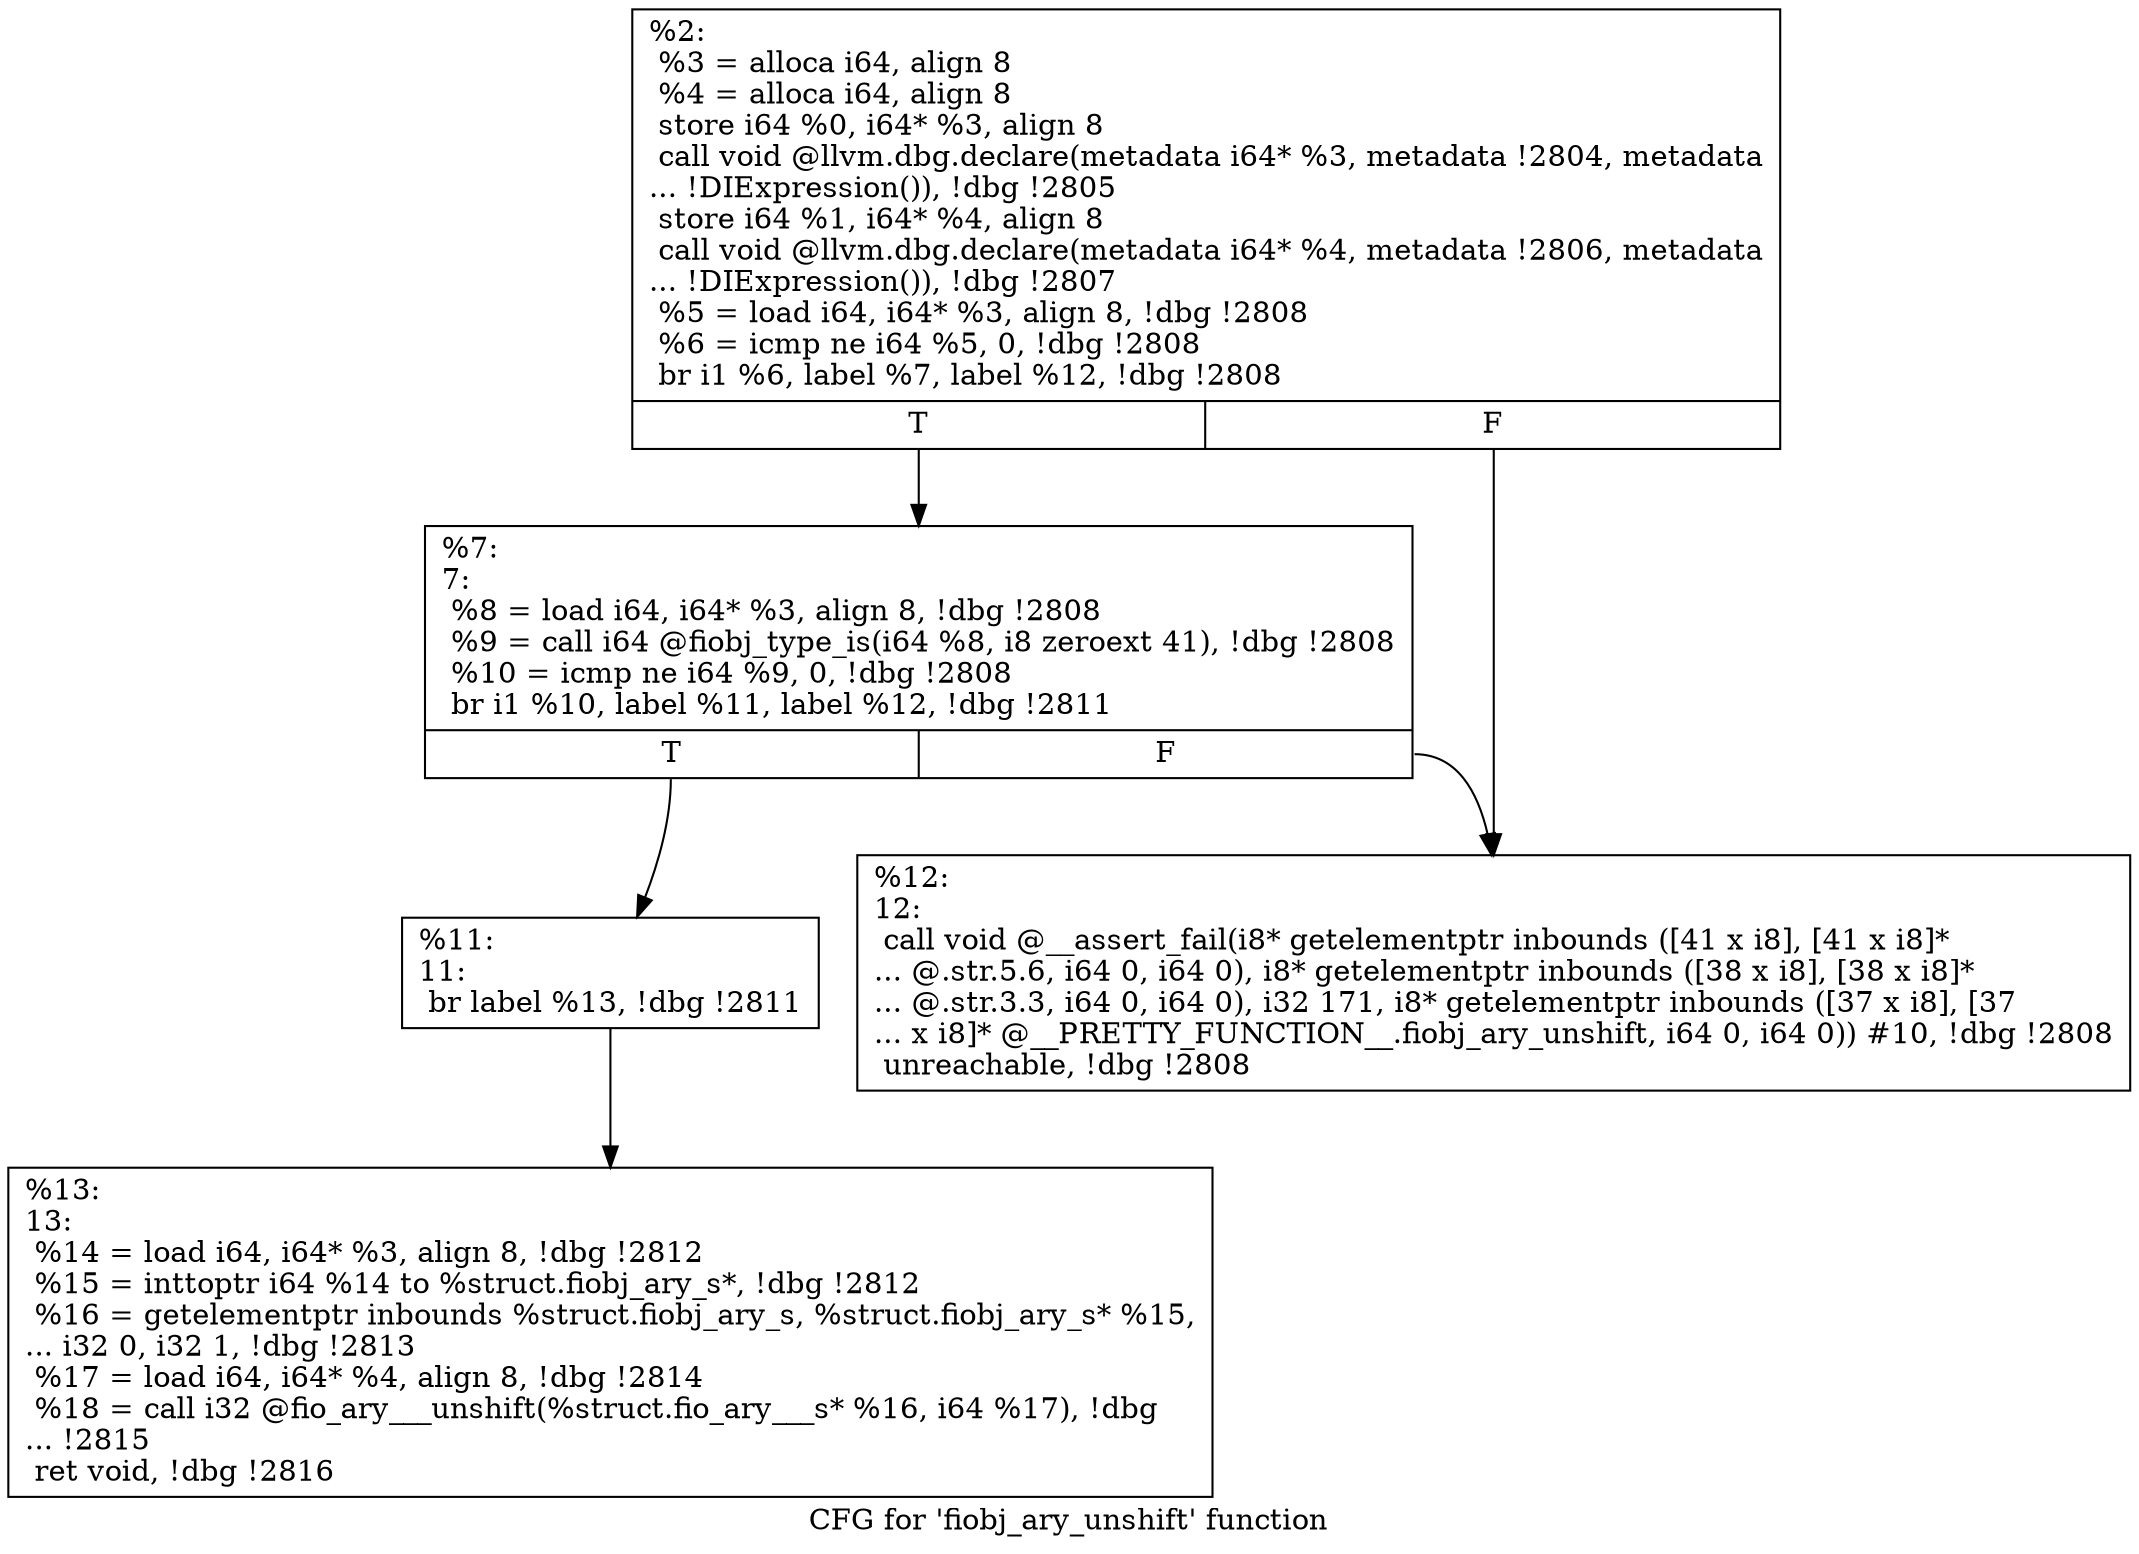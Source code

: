 digraph "CFG for 'fiobj_ary_unshift' function" {
	label="CFG for 'fiobj_ary_unshift' function";

	Node0x556851a70c50 [shape=record,label="{%2:\l  %3 = alloca i64, align 8\l  %4 = alloca i64, align 8\l  store i64 %0, i64* %3, align 8\l  call void @llvm.dbg.declare(metadata i64* %3, metadata !2804, metadata\l... !DIExpression()), !dbg !2805\l  store i64 %1, i64* %4, align 8\l  call void @llvm.dbg.declare(metadata i64* %4, metadata !2806, metadata\l... !DIExpression()), !dbg !2807\l  %5 = load i64, i64* %3, align 8, !dbg !2808\l  %6 = icmp ne i64 %5, 0, !dbg !2808\l  br i1 %6, label %7, label %12, !dbg !2808\l|{<s0>T|<s1>F}}"];
	Node0x556851a70c50:s0 -> Node0x556851a72390;
	Node0x556851a70c50:s1 -> Node0x556851a72430;
	Node0x556851a72390 [shape=record,label="{%7:\l7:                                                \l  %8 = load i64, i64* %3, align 8, !dbg !2808\l  %9 = call i64 @fiobj_type_is(i64 %8, i8 zeroext 41), !dbg !2808\l  %10 = icmp ne i64 %9, 0, !dbg !2808\l  br i1 %10, label %11, label %12, !dbg !2811\l|{<s0>T|<s1>F}}"];
	Node0x556851a72390:s0 -> Node0x556851a723e0;
	Node0x556851a72390:s1 -> Node0x556851a72430;
	Node0x556851a723e0 [shape=record,label="{%11:\l11:                                               \l  br label %13, !dbg !2811\l}"];
	Node0x556851a723e0 -> Node0x556851a72480;
	Node0x556851a72430 [shape=record,label="{%12:\l12:                                               \l  call void @__assert_fail(i8* getelementptr inbounds ([41 x i8], [41 x i8]*\l... @.str.5.6, i64 0, i64 0), i8* getelementptr inbounds ([38 x i8], [38 x i8]*\l... @.str.3.3, i64 0, i64 0), i32 171, i8* getelementptr inbounds ([37 x i8], [37\l... x i8]* @__PRETTY_FUNCTION__.fiobj_ary_unshift, i64 0, i64 0)) #10, !dbg !2808\l  unreachable, !dbg !2808\l}"];
	Node0x556851a72480 [shape=record,label="{%13:\l13:                                               \l  %14 = load i64, i64* %3, align 8, !dbg !2812\l  %15 = inttoptr i64 %14 to %struct.fiobj_ary_s*, !dbg !2812\l  %16 = getelementptr inbounds %struct.fiobj_ary_s, %struct.fiobj_ary_s* %15,\l... i32 0, i32 1, !dbg !2813\l  %17 = load i64, i64* %4, align 8, !dbg !2814\l  %18 = call i32 @fio_ary___unshift(%struct.fio_ary___s* %16, i64 %17), !dbg\l... !2815\l  ret void, !dbg !2816\l}"];
}
